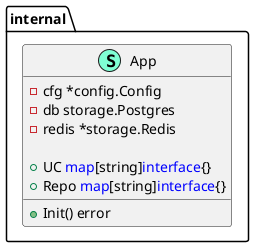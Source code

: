 @startuml
namespace internal {
    class App << (S,Aquamarine) >> {
        - cfg *config.Config
        - db storage.Postgres
        - redis *storage.Redis

        + UC <font color=blue>map</font>[string]<font color=blue>interface</font>{}
        + Repo <font color=blue>map</font>[string]<font color=blue>interface</font>{}

        + Init() error

    }
}


@enduml
